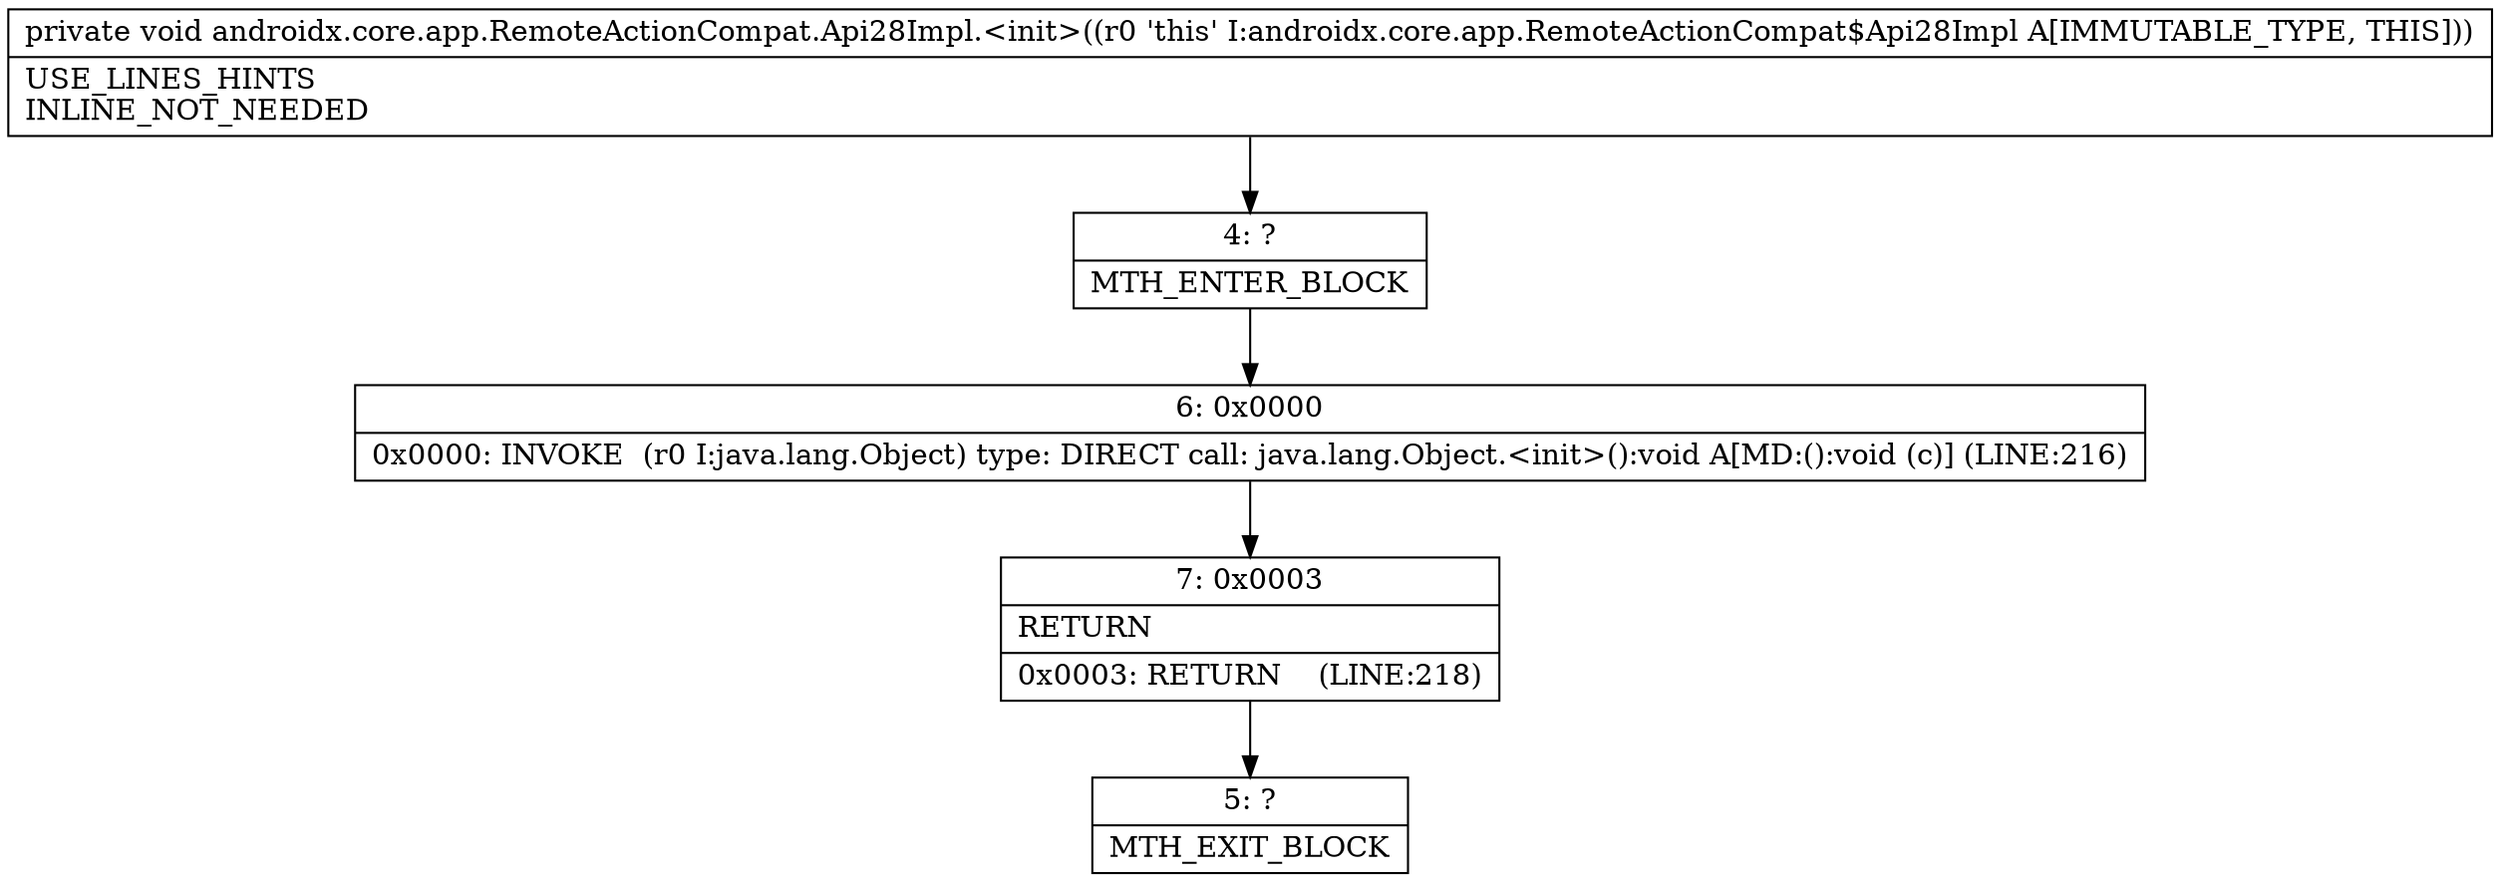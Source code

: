 digraph "CFG forandroidx.core.app.RemoteActionCompat.Api28Impl.\<init\>()V" {
Node_4 [shape=record,label="{4\:\ ?|MTH_ENTER_BLOCK\l}"];
Node_6 [shape=record,label="{6\:\ 0x0000|0x0000: INVOKE  (r0 I:java.lang.Object) type: DIRECT call: java.lang.Object.\<init\>():void A[MD:():void (c)] (LINE:216)\l}"];
Node_7 [shape=record,label="{7\:\ 0x0003|RETURN\l|0x0003: RETURN    (LINE:218)\l}"];
Node_5 [shape=record,label="{5\:\ ?|MTH_EXIT_BLOCK\l}"];
MethodNode[shape=record,label="{private void androidx.core.app.RemoteActionCompat.Api28Impl.\<init\>((r0 'this' I:androidx.core.app.RemoteActionCompat$Api28Impl A[IMMUTABLE_TYPE, THIS]))  | USE_LINES_HINTS\lINLINE_NOT_NEEDED\l}"];
MethodNode -> Node_4;Node_4 -> Node_6;
Node_6 -> Node_7;
Node_7 -> Node_5;
}

